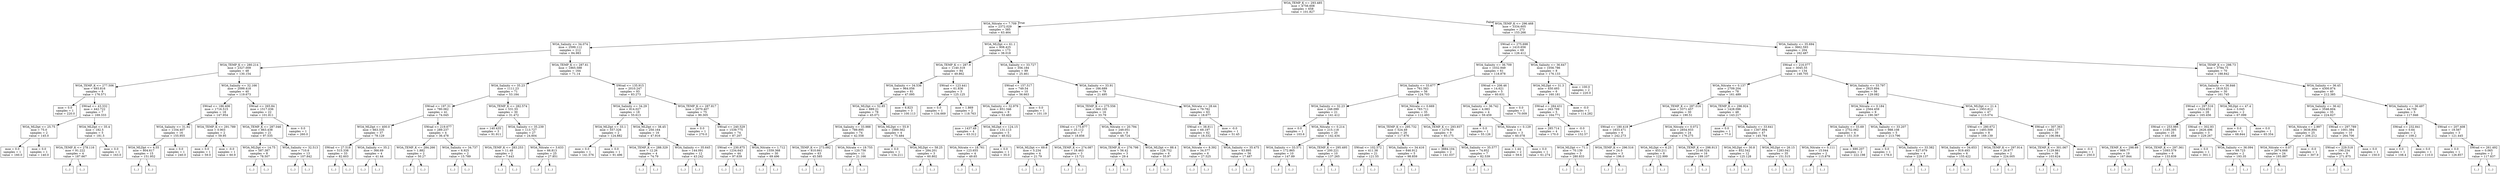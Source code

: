 digraph Tree {
node [shape=box] ;
0 [label="WOA_TEMP_K <= 293.485\nmse = 4756.608\nsamples = 658\nvalue = 101.827"] ;
1 [label="WOA_Nitrate <= 7.709\nmse = 2372.029\nsamples = 385\nvalue = 63.464"] ;
0 -> 1 [labeldistance=2.5, labelangle=45, headlabel="True"] ;
2 [label="WOA_Salinity <= 34.074\nmse = 2599.112\nsamples = 212\nvalue = 84.983"] ;
1 -> 2 ;
3 [label="WOA_TEMP_K <= 280.214\nmse = 2327.009\nsamples = 48\nvalue = 130.154"] ;
2 -> 3 ;
4 [label="WOA_TEMP_K <= 277.506\nmse = 693.816\nsamples = 8\nvalue = 176.571"] ;
3 -> 4 ;
5 [label="mse = 0.0\nsamples = 1\nvalue = 220.0"] ;
4 -> 5 ;
6 [label="SWrad <= 43.332\nmse = 442.722\nsamples = 7\nvalue = 169.333"] ;
4 -> 6 ;
7 [label="WOA_MLDpt <= 25.75\nmse = 75.0\nsamples = 2\nvalue = 145.0"] ;
6 -> 7 ;
8 [label="mse = 0.0\nsamples = 1\nvalue = 160.0"] ;
7 -> 8 ;
9 [label="mse = 0.0\nsamples = 1\nvalue = 140.0"] ;
7 -> 9 ;
10 [label="WOA_MLDpt <= 35.4\nmse = 182.5\nsamples = 5\nvalue = 181.5"] ;
6 -> 10 ;
11 [label="WOA_TEMP_K <= 278.116\nmse = 91.222\nsamples = 4\nvalue = 187.667"] ;
10 -> 11 ;
12 [label="(...)"] ;
11 -> 12 ;
15 [label="(...)"] ;
11 -> 15 ;
16 [label="mse = 0.0\nsamples = 1\nvalue = 163.0"] ;
10 -> 16 ;
17 [label="WOA_Salinity <= 32.166\nmse = 2099.418\nsamples = 40\nvalue = 119.673"] ;
3 -> 17 ;
18 [label="SWrad <= 186.406\nmse = 1716.515\nsamples = 18\nvalue = 147.954"] ;
17 -> 18 ;
19 [label="WOA_Salinity <= 31.92\nmse = 1104.407\nsamples = 16\nvalue = 155.955"] ;
18 -> 19 ;
20 [label="WOA_MLDpt <= 4.55\nmse = 804.617\nsamples = 15\nvalue = 151.952"] ;
19 -> 20 ;
21 [label="(...)"] ;
20 -> 21 ;
24 [label="(...)"] ;
20 -> 24 ;
47 [label="mse = 0.0\nsamples = 1\nvalue = 240.0"] ;
19 -> 47 ;
48 [label="WOA_TEMP_K <= 291.789\nmse = 0.903\nsamples = 2\nvalue = 59.95"] ;
18 -> 48 ;
49 [label="mse = 0.0\nsamples = 1\nvalue = 59.0"] ;
48 -> 49 ;
50 [label="mse = -0.0\nsamples = 1\nvalue = 60.9"] ;
48 -> 50 ;
51 [label="SWrad <= 265.84\nmse = 1517.036\nsamples = 22\nvalue = 101.811"] ;
17 -> 51 ;
52 [label="WOA_TEMP_K <= 287.046\nmse = 863.438\nsamples = 21\nvalue = 97.535"] ;
51 -> 52 ;
53 [label="WOA_MLDpt <= 14.75\nmse = 587.387\nsamples = 8\nvalue = 78.507"] ;
52 -> 53 ;
54 [label="(...)"] ;
53 -> 54 ;
59 [label="(...)"] ;
53 -> 59 ;
66 [label="WOA_Salinity <= 32.513\nmse = 710.6\nsamples = 13\nvalue = 107.842"] ;
52 -> 66 ;
67 [label="(...)"] ;
66 -> 67 ;
68 [label="(...)"] ;
66 -> 68 ;
89 [label="mse = 0.0\nsamples = 1\nvalue = 260.0"] ;
51 -> 89 ;
90 [label="WOA_TEMP_K <= 287.61\nmse = 1865.588\nsamples = 164\nvalue = 71.14"] ;
2 -> 90 ;
91 [label="WOA_Salinity <= 35.23\nmse = 1111.23\nsamples = 71\nvalue = 53.184"] ;
90 -> 91 ;
92 [label="SWrad <= 197.31\nmse = 780.062\nsamples = 41\nvalue = 74.045"] ;
91 -> 92 ;
93 [label="WOA_MLDpt <= 400.0\nmse = 663.335\nsamples = 37\nvalue = 78.129"] ;
92 -> 93 ;
94 [label="SWrad <= 27.518\nmse = 515.338\nsamples = 33\nvalue = 82.603"] ;
93 -> 94 ;
95 [label="(...)"] ;
94 -> 95 ;
96 [label="(...)"] ;
94 -> 96 ;
145 [label="WOA_Salinity <= 35.2\nmse = 366.69\nsamples = 4\nvalue = 41.44"] ;
93 -> 145 ;
146 [label="(...)"] ;
145 -> 146 ;
149 [label="(...)"] ;
145 -> 149 ;
150 [label="SWrad <= 219.677\nmse = 289.237\nsamples = 4\nvalue = 36.478"] ;
92 -> 150 ;
151 [label="WOA_TEMP_K <= 284.266\nmse = 1.882\nsamples = 2\nvalue = 50.27"] ;
150 -> 151 ;
152 [label="(...)"] ;
151 -> 152 ;
153 [label="(...)"] ;
151 -> 153 ;
154 [label="WOA_Salinity <= 34.737\nmse = 6.925\nsamples = 2\nvalue = 15.789"] ;
150 -> 154 ;
155 [label="(...)"] ;
154 -> 155 ;
156 [label="(...)"] ;
154 -> 156 ;
157 [label="WOA_TEMP_K <= 282.574\nmse = 531.55\nsamples = 30\nvalue = 31.472"] ;
91 -> 157 ;
158 [label="mse = 140.435\nsamples = 3\nvalue = 91.911"] ;
157 -> 158 ;
159 [label="WOA_Salinity <= 35.239\nmse = 113.727\nsamples = 27\nvalue = 24.604"] ;
157 -> 159 ;
160 [label="WOA_TEMP_K <= 283.253\nmse = 11.48\nsamples = 2\nvalue = 7.443"] ;
159 -> 160 ;
161 [label="(...)"] ;
160 -> 161 ;
162 [label="(...)"] ;
160 -> 162 ;
163 [label="WOA_Nitrate <= 3.633\nmse = 66.813\nsamples = 25\nvalue = 27.851"] ;
159 -> 163 ;
164 [label="(...)"] ;
163 -> 164 ;
187 [label="(...)"] ;
163 -> 187 ;
196 [label="SWrad <= 135.915\nmse = 2010.247\nsamples = 93\nvalue = 83.273"] ;
90 -> 196 ;
197 [label="WOA_Salinity <= 34.29\nmse = 814.027\nsamples = 18\nvalue = 55.613"] ;
196 -> 197 ;
198 [label="WOA_MLDpt <= 33.1\nmse = 557.326\nsamples = 2\nvalue = 124.882"] ;
197 -> 198 ;
199 [label="mse = 0.0\nsamples = 1\nvalue = 141.576"] ;
198 -> 199 ;
200 [label="mse = 0.0\nsamples = 1\nvalue = 91.496"] ;
198 -> 200 ;
201 [label="WOA_MLDpt <= 38.45\nmse = 250.164\nsamples = 16\nvalue = 47.916"] ;
197 -> 201 ;
202 [label="WOA_TEMP_K <= 288.329\nmse = 12.26\nsamples = 4\nvalue = 74.79"] ;
201 -> 202 ;
203 [label="(...)"] ;
202 -> 203 ;
206 [label="(...)"] ;
202 -> 206 ;
207 [label="WOA_Salinity <= 35.645\nmse = 144.091\nsamples = 12\nvalue = 43.242"] ;
201 -> 207 ;
208 [label="(...)"] ;
207 -> 208 ;
211 [label="(...)"] ;
207 -> 211 ;
230 [label="WOA_TEMP_K <= 287.817\nmse = 2070.407\nsamples = 75\nvalue = 90.305"] ;
196 -> 230 ;
231 [label="mse = 0.0\nsamples = 1\nvalue = 270.0"] ;
230 -> 231 ;
232 [label="SWrad <= 240.529\nmse = 1539.775\nsamples = 74\nvalue = 87.207"] ;
230 -> 232 ;
233 [label="SWrad <= 230.875\nmse = 1234.643\nsamples = 44\nvalue = 97.639"] ;
232 -> 233 ;
234 [label="(...)"] ;
233 -> 234 ;
289 [label="(...)"] ;
233 -> 289 ;
296 [label="WOA_Nitrate <= 1.712\nmse = 1559.368\nsamples = 30\nvalue = 69.496"] ;
232 -> 296 ;
297 [label="(...)"] ;
296 -> 297 ;
330 [label="(...)"] ;
296 -> 330 ;
331 [label="WOA_MLDpt <= 61.1\nmse = 908.425\nsamples = 173\nvalue = 38.018"] ;
1 -> 331 ;
332 [label="WOA_TEMP_K <= 287.9\nmse = 1140.319\nsamples = 84\nvalue = 49.862"] ;
331 -> 332 ;
333 [label="WOA_Salinity <= 34.536\nmse = 964.056\nsamples = 81\nvalue = 47.095"] ;
332 -> 333 ;
334 [label="WOA_MLDpt <= 52.85\nmse = 889.21\nsamples = 78\nvalue = 45.071"] ;
333 -> 334 ;
335 [label="WOA_Salinity <= 33.988\nmse = 789.895\nsamples = 74\nvalue = 42.558"] ;
334 -> 335 ;
336 [label="WOA_TEMP_K <= 273.092\nmse = 810.661\nsamples = 63\nvalue = 45.585"] ;
335 -> 336 ;
337 [label="(...)"] ;
336 -> 337 ;
368 [label="(...)"] ;
336 -> 368 ;
413 [label="WOA_Nitrate <= 19.755\nmse = 120.756\nsamples = 11\nvalue = 21.166"] ;
335 -> 413 ;
414 [label="(...)"] ;
413 -> 414 ;
427 [label="(...)"] ;
413 -> 427 ;
434 [label="WOA_MLDpt <= 55.9\nmse = 1089.562\nsamples = 4\nvalue = 75.484"] ;
334 -> 434 ;
435 [label="mse = 0.0\nsamples = 1\nvalue = 134.211"] ;
434 -> 435 ;
436 [label="WOA_MLDpt <= 58.25\nmse = 284.201\nsamples = 3\nvalue = 60.802"] ;
434 -> 436 ;
437 [label="(...)"] ;
436 -> 437 ;
438 [label="(...)"] ;
436 -> 438 ;
441 [label="mse = 6.823\nsamples = 3\nvalue = 100.113"] ;
333 -> 441 ;
442 [label="SWrad <= 123.441\nmse = 61.836\nsamples = 3\nvalue = 125.125"] ;
332 -> 442 ;
443 [label="mse = 0.0\nsamples = 1\nvalue = 134.669"] ;
442 -> 443 ;
444 [label="mse = 1.869\nsamples = 2\nvalue = 118.763"] ;
442 -> 444 ;
445 [label="WOA_Salinity <= 33.727\nmse = 356.184\nsamples = 89\nvalue = 25.461"] ;
331 -> 445 ;
446 [label="SWrad <= 157.517\nmse = 749.54\nsamples = 10\nvalue = 56.663"] ;
445 -> 446 ;
447 [label="WOA_Salinity <= 32.979\nmse = 651.346\nsamples = 9\nvalue = 53.483"] ;
446 -> 447 ;
448 [label="mse = 1437.49\nsamples = 4\nvalue = 63.312"] ;
447 -> 448 ;
449 [label="WOA_MLDpt <= 124.15\nmse = 131.113\nsamples = 5\nvalue = 48.022"] ;
447 -> 449 ;
450 [label="WOA_Nitrate <= 18.761\nmse = 123.655\nsamples = 4\nvalue = 49.65"] ;
449 -> 450 ;
451 [label="(...)"] ;
450 -> 451 ;
452 [label="(...)"] ;
450 -> 452 ;
453 [label="mse = 0.0\nsamples = 1\nvalue = 35.0"] ;
449 -> 453 ;
454 [label="mse = 0.0\nsamples = 1\nvalue = 101.19"] ;
446 -> 454 ;
455 [label="WOA_Salinity <= 33.91\nmse = 166.689\nsamples = 79\nvalue = 21.495"] ;
445 -> 455 ;
456 [label="WOA_TEMP_K <= 275.556\nmse = 360.105\nsamples = 16\nvalue = 33.79"] ;
455 -> 456 ;
457 [label="SWrad <= 175.877\nmse = 25.112\nsamples = 7\nvalue = 18.856"] ;
456 -> 457 ;
458 [label="WOA_MLDpt <= 69.6\nmse = 5.234\nsamples = 4\nvalue = 21.79"] ;
457 -> 458 ;
459 [label="(...)"] ;
458 -> 459 ;
460 [label="(...)"] ;
458 -> 460 ;
465 [label="WOA_TEMP_K <= 274.087\nmse = 18.463\nsamples = 3\nvalue = 13.721"] ;
457 -> 465 ;
466 [label="(...)"] ;
465 -> 466 ;
467 [label="(...)"] ;
465 -> 467 ;
470 [label="WOA_Nitrate <= 20.794\nmse = 249.051\nsamples = 9\nvalue = 48.724"] ;
456 -> 470 ;
471 [label="WOA_TEMP_K <= 276.798\nmse = 56.42\nsamples = 3\nvalue = 29.4"] ;
470 -> 471 ;
472 [label="(...)"] ;
471 -> 472 ;
473 [label="(...)"] ;
471 -> 473 ;
476 [label="WOA_MLDpt <= 88.4\nmse = 128.752\nsamples = 6\nvalue = 55.97"] ;
470 -> 476 ;
477 [label="(...)"] ;
476 -> 477 ;
484 [label="(...)"] ;
476 -> 484 ;
487 [label="WOA_Nitrate <= 28.44\nmse = 79.782\nsamples = 63\nvalue = 18.677"] ;
455 -> 487 ;
488 [label="SWrad <= 38.811\nmse = 69.197\nsamples = 62\nvalue = 18.332"] ;
487 -> 488 ;
489 [label="WOA_Nitrate <= 8.392\nmse = 34.577\nsamples = 6\nvalue = 27.525"] ;
488 -> 489 ;
490 [label="(...)"] ;
489 -> 490 ;
491 [label="(...)"] ;
489 -> 491 ;
500 [label="WOA_Salinity <= 35.475\nmse = 63.895\nsamples = 56\nvalue = 17.487"] ;
488 -> 500 ;
501 [label="(...)"] ;
500 -> 501 ;
556 [label="(...)"] ;
500 -> 556 ;
557 [label="mse = -0.0\nsamples = 1\nvalue = 51.45"] ;
487 -> 557 ;
558 [label="WOA_TEMP_K <= 296.468\nmse = 3334.605\nsamples = 273\nvalue = 153.266"] ;
0 -> 558 [labeldistance=2.5, labelangle=-45, headlabel="False"] ;
559 [label="SWrad <= 275.698\nmse = 1410.656\nsamples = 69\nvalue = 126.412"] ;
558 -> 559 ;
560 [label="WOA_Salinity <= 36.709\nmse = 1032.949\nsamples = 61\nvalue = 118.878"] ;
559 -> 560 ;
561 [label="WOA_Salinity <= 33.677\nmse = 761.583\nsamples = 56\nvalue = 124.703"] ;
560 -> 561 ;
562 [label="WOA_Salinity <= 32.23\nmse = 248.099\nsamples = 21\nvalue = 141.412"] ;
561 -> 562 ;
563 [label="mse = 0.0\nsamples = 1\nvalue = 103.6"] ;
562 -> 563 ;
564 [label="WOA_Nitrate <= 0.214\nmse = 215.118\nsamples = 20\nvalue = 142.434"] ;
562 -> 564 ;
565 [label="WOA_Salinity <= 33.571\nmse = 172.865\nsamples = 10\nvalue = 147.89"] ;
564 -> 565 ;
566 [label="(...)"] ;
565 -> 566 ;
573 [label="(...)"] ;
565 -> 573 ;
574 [label="WOA_TEMP_K <= 295.495\nmse = 200.221\nsamples = 10\nvalue = 137.265"] ;
564 -> 574 ;
575 [label="(...)"] ;
574 -> 575 ;
584 [label="(...)"] ;
574 -> 584 ;
587 [label="WOA_Nitrate <= 0.669\nmse = 783.711\nsamples = 35\nvalue = 112.493"] ;
561 -> 587 ;
588 [label="WOA_TEMP_K <= 295.732\nmse = 524.49\nsamples = 26\nvalue = 117.676"] ;
587 -> 588 ;
589 [label="SWrad <= 102.572\nmse = 411.38\nsamples = 21\nvalue = 121.55"] ;
588 -> 589 ;
590 [label="(...)"] ;
589 -> 590 ;
591 [label="(...)"] ;
589 -> 591 ;
622 [label="WOA_Salinity <= 34.416\nmse = 646.912\nsamples = 5\nvalue = 98.859"] ;
588 -> 622 ;
623 [label="(...)"] ;
622 -> 623 ;
626 [label="(...)"] ;
622 -> 626 ;
629 [label="WOA_TEMP_K <= 293.937\nmse = 1276.59\nsamples = 9\nvalue = 93.175"] ;
587 -> 629 ;
630 [label="mse = 3884.104\nsamples = 2\nvalue = 141.037"] ;
629 -> 630 ;
631 [label="WOA_Salinity <= 35.577\nmse = 74.952\nsamples = 7\nvalue = 82.539"] ;
629 -> 631 ;
632 [label="(...)"] ;
631 -> 632 ;
639 [label="(...)"] ;
631 -> 639 ;
644 [label="SWrad <= 206.46\nmse = 14.621\nsamples = 5\nvalue = 60.631"] ;
560 -> 644 ;
645 [label="WOA_Salinity <= 36.742\nmse = 4.083\nsamples = 4\nvalue = 59.459"] ;
644 -> 645 ;
646 [label="mse = 0.0\nsamples = 1\nvalue = 55.126"] ;
645 -> 646 ;
647 [label="WOA_Nitrate <= 0.129\nmse = 1.6\nsamples = 3\nvalue = 60.078"] ;
645 -> 647 ;
648 [label="mse = 1.44\nsamples = 2\nvalue = 59.6"] ;
647 -> 648 ;
649 [label="mse = 0.0\nsamples = 1\nvalue = 61.274"] ;
647 -> 649 ;
650 [label="mse = 0.0\nsamples = 1\nvalue = 70.009"] ;
644 -> 650 ;
651 [label="WOA_Salinity <= 36.647\nmse = 1056.786\nsamples = 8\nvalue = 176.133"] ;
559 -> 651 ;
652 [label="WOA_MLDpt <= 31.3\nmse = 450.493\nsamples = 6\nvalue = 160.181"] ;
651 -> 652 ;
653 [label="SWrad <= 284.431\nmse = 263.799\nsamples = 5\nvalue = 164.771"] ;
652 -> 653 ;
654 [label="mse = 285.714\nsamples = 4\nvalue = 170.0"] ;
653 -> 654 ;
655 [label="mse = -0.0\nsamples = 1\nvalue = 152.57"] ;
653 -> 655 ;
656 [label="mse = -0.0\nsamples = 1\nvalue = 114.282"] ;
652 -> 656 ;
657 [label="mse = 100.0\nsamples = 2\nvalue = 220.0"] ;
651 -> 657 ;
658 [label="WOA_Salinity <= 35.694\nmse = 3662.593\nsamples = 204\nvalue = 162.487"] ;
558 -> 658 ;
659 [label="SWrad <= 216.077\nmse = 3045.55\nsamples = 134\nvalue = 148.705"] ;
658 -> 659 ;
660 [label="WOA_Nitrate <= 0.137\nmse = 2709.204\nsamples = 78\nvalue = 161.489"] ;
659 -> 660 ;
661 [label="WOA_TEMP_K <= 297.016\nmse = 3371.457\nsamples = 30\nvalue = 190.51"] ;
660 -> 661 ;
662 [label="SWrad <= 180.418\nmse = 1833.471\nsamples = 6\nvalue = 242.273"] ;
661 -> 662 ;
663 [label="WOA_MLDpt <= 71.1\nmse = 70.139\nsamples = 3\nvalue = 280.833"] ;
662 -> 663 ;
664 [label="(...)"] ;
663 -> 664 ;
665 [label="(...)"] ;
663 -> 665 ;
666 [label="WOA_TEMP_K <= 296.516\nmse = 24.0\nsamples = 3\nvalue = 196.0"] ;
662 -> 666 ;
667 [label="(...)"] ;
666 -> 667 ;
668 [label="(...)"] ;
666 -> 668 ;
669 [label="WOA_Nitrate <= 0.072\nmse = 2854.933\nsamples = 24\nvalue = 176.275"] ;
661 -> 669 ;
670 [label="WOA_MLDpt <= 6.25\nmse = 453.211\nsamples = 8\nvalue = 122.999"] ;
669 -> 670 ;
671 [label="(...)"] ;
670 -> 671 ;
672 [label="(...)"] ;
670 -> 672 ;
681 [label="WOA_TEMP_K <= 298.913\nmse = 2146.524\nsamples = 16\nvalue = 199.107"] ;
669 -> 681 ;
682 [label="(...)"] ;
681 -> 682 ;
691 [label="(...)"] ;
681 -> 691 ;
694 [label="WOA_TEMP_K <= 296.924\nmse = 1428.096\nsamples = 48\nvalue = 143.217"] ;
660 -> 694 ;
695 [label="mse = 0.0\nsamples = 1\nvalue = 77.0"] ;
694 -> 695 ;
696 [label="WOA_Salinity <= 33.641\nmse = 1307.894\nsamples = 47\nvalue = 145.764"] ;
694 -> 696 ;
697 [label="WOA_MLDpt <= 30.8\nmse = 852.542\nsamples = 12\nvalue = 125.128"] ;
696 -> 697 ;
698 [label="(...)"] ;
697 -> 698 ;
713 [label="(...)"] ;
697 -> 713 ;
720 [label="WOA_MLDpt <= 26.15\nmse = 1283.041\nsamples = 35\nvalue = 151.515"] ;
696 -> 720 ;
721 [label="(...)"] ;
720 -> 721 ;
724 [label="(...)"] ;
720 -> 724 ;
771 [label="WOA_Salinity <= 33.797\nmse = 2925.894\nsamples = 56\nvalue = 129.082"] ;
659 -> 771 ;
772 [label="WOA_Nitrate <= 0.184\nmse = 2564.459\nsamples = 9\nvalue = 190.367"] ;
771 -> 772 ;
773 [label="WOA_Salinity <= 33.69\nmse = 2752.062\nsamples = 4\nvalue = 151.319"] ;
772 -> 773 ;
774 [label="WOA_Nitrate <= 0.111\nmse = 15.044\nsamples = 2\nvalue = 115.879"] ;
773 -> 774 ;
775 [label="(...)"] ;
774 -> 775 ;
776 [label="(...)"] ;
774 -> 776 ;
777 [label="mse = 690.207\nsamples = 2\nvalue = 222.198"] ;
773 -> 777 ;
778 [label="WOA_Salinity <= 33.207\nmse = 988.108\nsamples = 5\nvalue = 213.796"] ;
772 -> 778 ;
779 [label="mse = 0.0\nsamples = 1\nvalue = 178.0"] ;
778 -> 779 ;
780 [label="WOA_Salinity <= 33.382\nmse = 627.079\nsamples = 4\nvalue = 229.137"] ;
778 -> 780 ;
781 [label="(...)"] ;
780 -> 781 ;
784 [label="(...)"] ;
780 -> 784 ;
787 [label="WOA_MLDpt <= 21.4\nmse = 1953.812\nsamples = 47\nvalue = 115.074"] ;
771 -> 787 ;
788 [label="SWrad <= 280.672\nmse = 1493.509\nsamples = 8\nvalue = 169.139"] ;
787 -> 788 ;
789 [label="WOA_Salinity <= 34.653\nmse = 919.493\nsamples = 6\nvalue = 155.422"] ;
788 -> 789 ;
790 [label="(...)"] ;
789 -> 790 ;
793 [label="(...)"] ;
789 -> 793 ;
800 [label="WOA_TEMP_K <= 297.914\nmse = 26.677\nsamples = 2\nvalue = 224.005"] ;
788 -> 800 ;
801 [label="(...)"] ;
800 -> 801 ;
802 [label="(...)"] ;
800 -> 802 ;
803 [label="SWrad <= 307.363\nmse = 1462.177\nsamples = 39\nvalue = 106.064"] ;
787 -> 803 ;
804 [label="WOA_TEMP_K <= 301.067\nmse = 1129.861\nsamples = 38\nvalue = 103.624"] ;
803 -> 804 ;
805 [label="(...)"] ;
804 -> 805 ;
848 [label="(...)"] ;
804 -> 848 ;
877 [label="mse = -0.0\nsamples = 1\nvalue = 250.0"] ;
803 -> 877 ;
878 [label="WOA_TEMP_K <= 298.73\nmse = 3784.75\nsamples = 70\nvalue = 188.842"] ;
658 -> 878 ;
879 [label="WOA_Salinity <= 36.846\nmse = 1818.521\nsamples = 30\nvalue = 161.745"] ;
878 -> 879 ;
880 [label="SWrad <= 297.516\nmse = 1524.651\nsamples = 28\nvalue = 165.456"] ;
879 -> 880 ;
881 [label="SWrad <= 253.985\nmse = 1185.395\nsamples = 25\nvalue = 161.468"] ;
880 -> 881 ;
882 [label="WOA_TEMP_K <= 298.69\nmse = 989.77\nsamples = 19\nvalue = 167.844"] ;
881 -> 882 ;
883 [label="(...)"] ;
882 -> 883 ;
896 [label="(...)"] ;
882 -> 896 ;
899 [label="WOA_TEMP_K <= 297.361\nmse = 1093.579\nsamples = 6\nvalue = 133.839"] ;
881 -> 899 ;
900 [label="(...)"] ;
899 -> 900 ;
905 [label="(...)"] ;
899 -> 905 ;
910 [label="SWrad <= 302.93\nmse = 2626.496\nsamples = 3\nvalue = 229.267"] ;
880 -> 910 ;
911 [label="mse = 0.0\nsamples = 1\nvalue = 301.1"] ;
910 -> 911 ;
912 [label="WOA_Salinity <= 36.094\nmse = 69.723\nsamples = 2\nvalue = 193.35"] ;
910 -> 912 ;
913 [label="(...)"] ;
912 -> 913 ;
914 [label="(...)"] ;
912 -> 914 ;
915 [label="WOA_MLDpt <= 47.4\nmse = 3.045\nsamples = 2\nvalue = 67.099"] ;
879 -> 915 ;
916 [label="mse = 0.0\nsamples = 1\nvalue = 68.844"] ;
915 -> 916 ;
917 [label="mse = 0.0\nsamples = 1\nvalue = 65.354"] ;
915 -> 917 ;
918 [label="WOA_Salinity <= 36.45\nmse = 4300.874\nsamples = 40\nvalue = 212.385"] ;
878 -> 918 ;
919 [label="WOA_Salinity <= 36.42\nmse = 3546.604\nsamples = 35\nvalue = 224.627"] ;
918 -> 919 ;
920 [label="WOA_Nitrate <= 2.997\nmse = 3638.894\nsamples = 25\nvalue = 206.212"] ;
919 -> 920 ;
921 [label="WOA_Nitrate <= 0.07\nmse = 2674.668\nsamples = 24\nvalue = 193.887"] ;
920 -> 921 ;
922 [label="(...)"] ;
921 -> 922 ;
939 [label="(...)"] ;
921 -> 939 ;
950 [label="mse = -0.0\nsamples = 1\nvalue = 307.9"] ;
920 -> 950 ;
951 [label="SWrad <= 297.789\nmse = 1001.384\nsamples = 10\nvalue = 264.706"] ;
919 -> 951 ;
952 [label="SWrad <= 229.518\nmse = 190.234\nsamples = 9\nvalue = 271.875"] ;
951 -> 952 ;
953 [label="(...)"] ;
952 -> 953 ;
954 [label="(...)"] ;
952 -> 954 ;
957 [label="mse = 0.0\nsamples = 1\nvalue = 150.0"] ;
951 -> 957 ;
958 [label="WOA_Salinity <= 36.497\nmse = 44.759\nsamples = 5\nvalue = 117.946"] ;
918 -> 958 ;
959 [label="SWrad <= 232.841\nmse = 0.64\nsamples = 2\nvalue = 109.2"] ;
958 -> 959 ;
960 [label="mse = 0.0\nsamples = 1\nvalue = 108.4"] ;
959 -> 960 ;
961 [label="mse = 0.0\nsamples = 1\nvalue = 110.0"] ;
959 -> 961 ;
962 [label="SWrad <= 207.408\nmse = 19.567\nsamples = 3\nvalue = 121.445"] ;
958 -> 962 ;
963 [label="mse = 0.0\nsamples = 1\nvalue = 126.857"] ;
962 -> 963 ;
964 [label="SWrad <= 261.492\nmse = 0.065\nsamples = 2\nvalue = 117.837"] ;
962 -> 964 ;
965 [label="(...)"] ;
964 -> 965 ;
966 [label="(...)"] ;
964 -> 966 ;
}